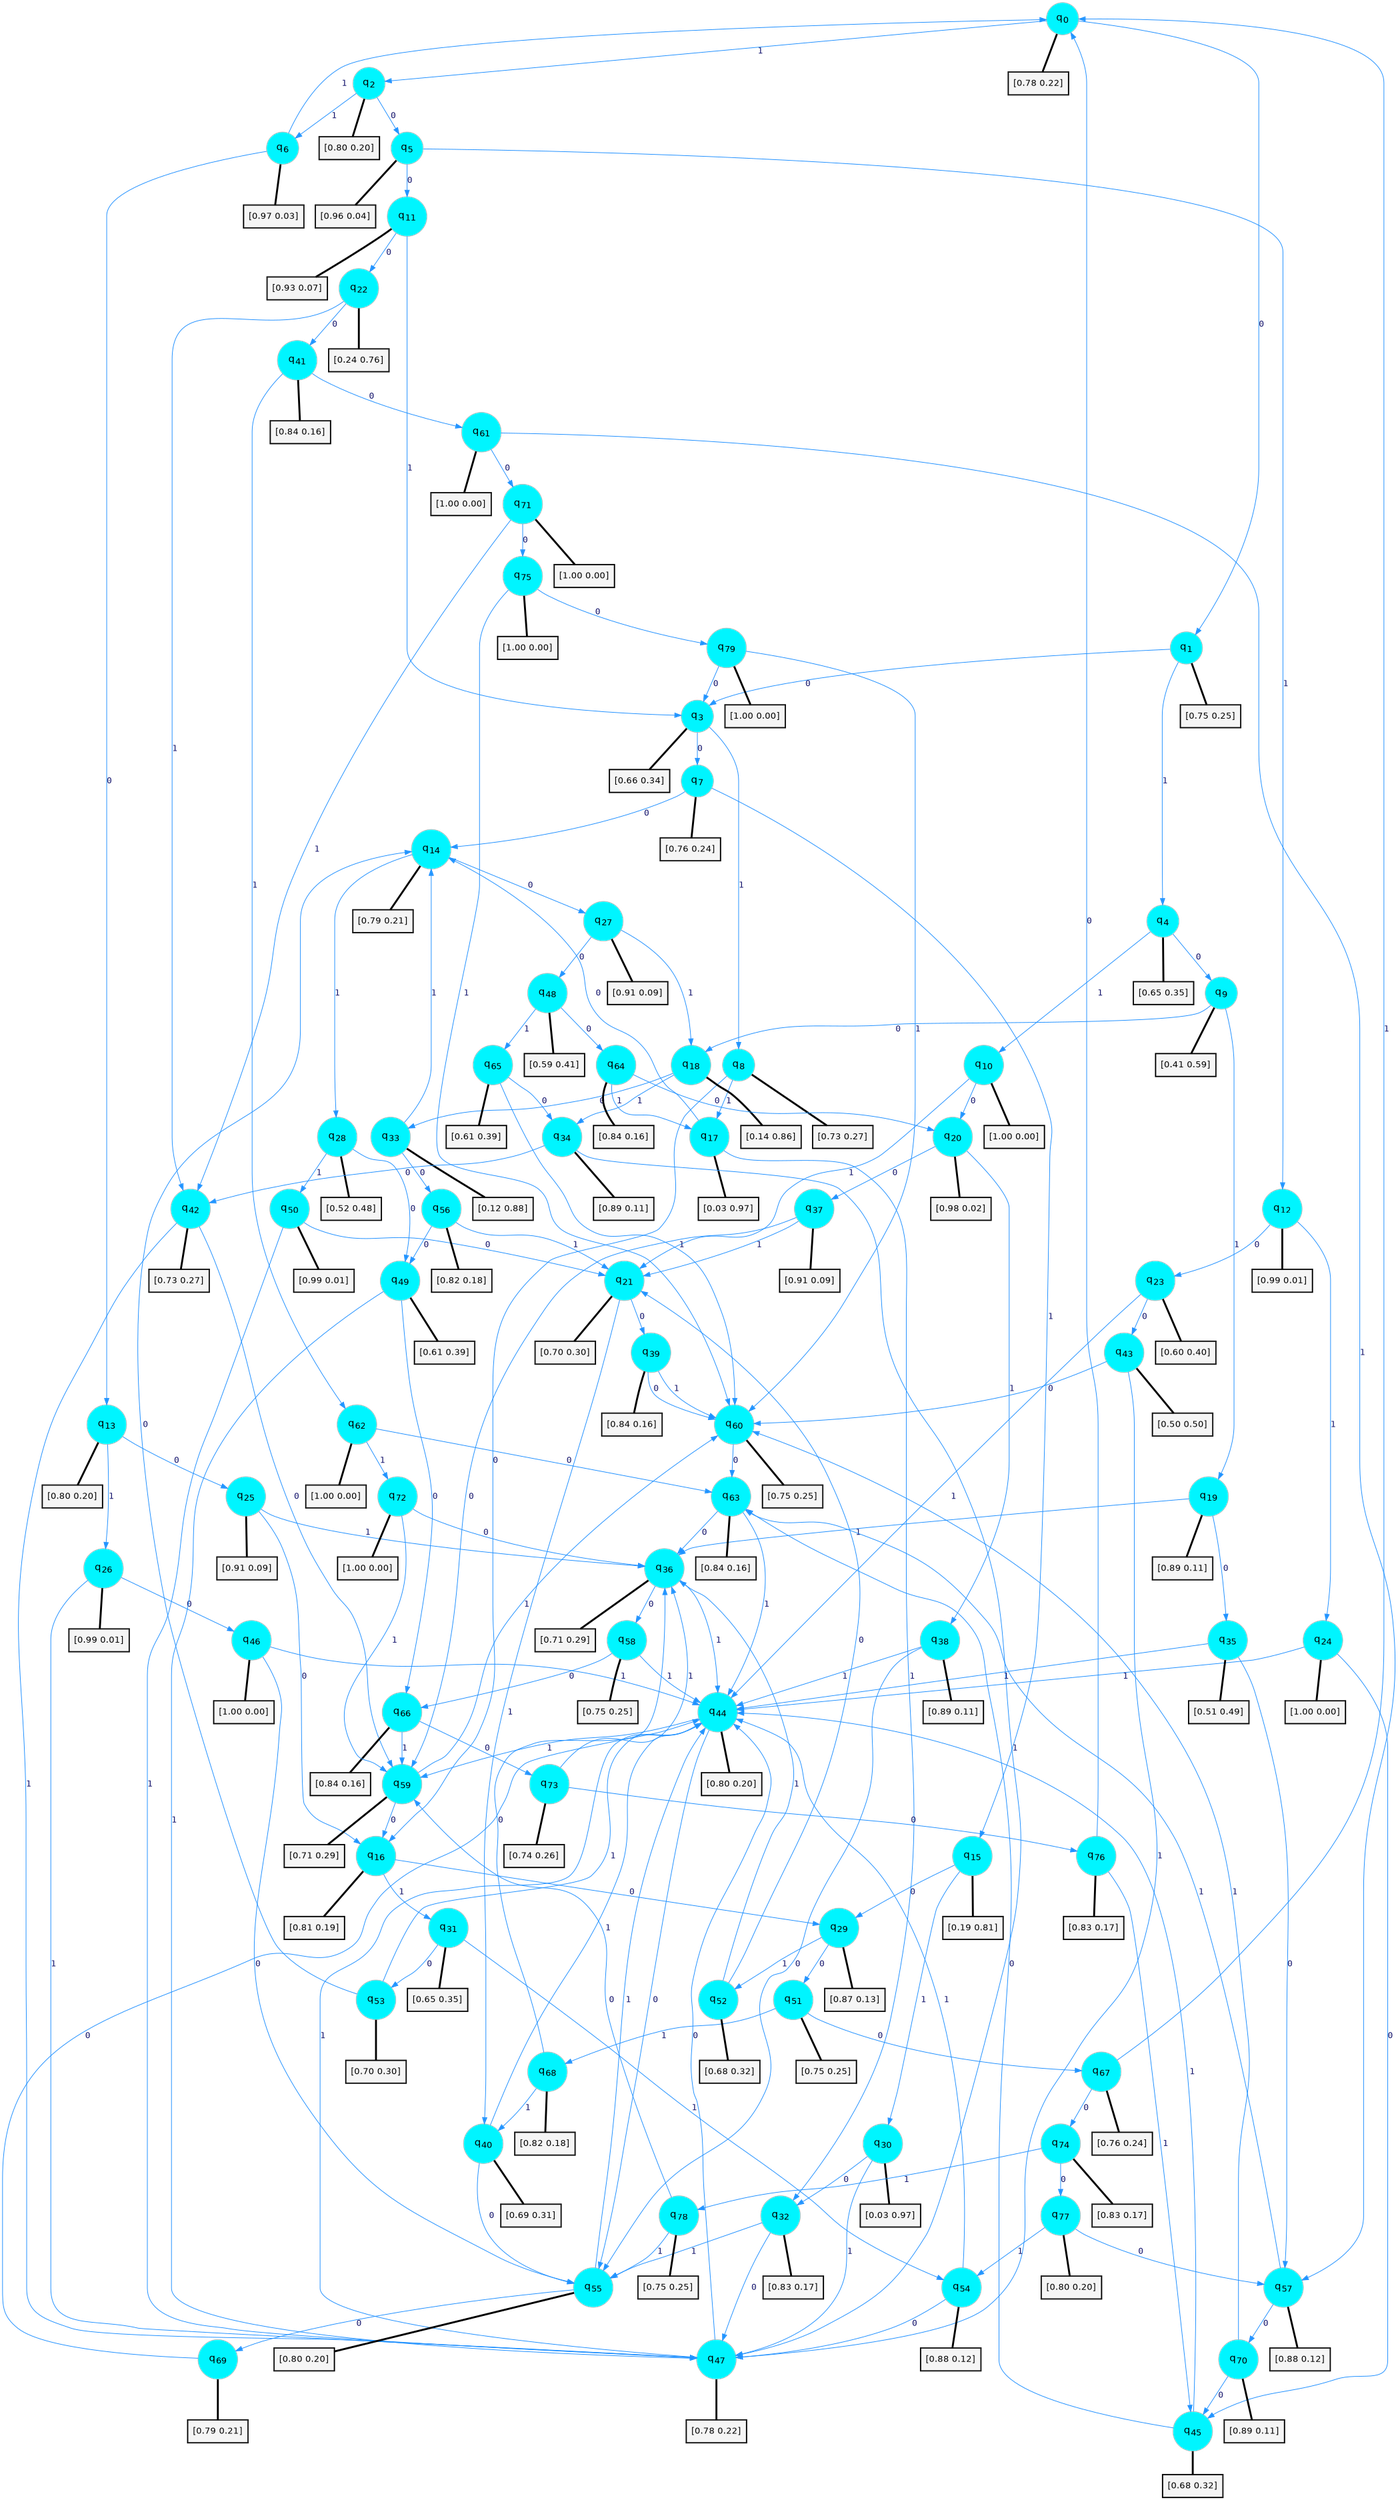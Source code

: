 digraph G {
graph [
bgcolor=transparent, dpi=300, rankdir=TD, size="40,25"];
node [
color=gray, fillcolor=turquoise1, fontcolor=black, fontname=Helvetica, fontsize=16, fontweight=bold, shape=circle, style=filled];
edge [
arrowsize=1, color=dodgerblue1, fontcolor=midnightblue, fontname=courier, fontweight=bold, penwidth=1, style=solid, weight=20];
0[label=<q<SUB>0</SUB>>];
1[label=<q<SUB>1</SUB>>];
2[label=<q<SUB>2</SUB>>];
3[label=<q<SUB>3</SUB>>];
4[label=<q<SUB>4</SUB>>];
5[label=<q<SUB>5</SUB>>];
6[label=<q<SUB>6</SUB>>];
7[label=<q<SUB>7</SUB>>];
8[label=<q<SUB>8</SUB>>];
9[label=<q<SUB>9</SUB>>];
10[label=<q<SUB>10</SUB>>];
11[label=<q<SUB>11</SUB>>];
12[label=<q<SUB>12</SUB>>];
13[label=<q<SUB>13</SUB>>];
14[label=<q<SUB>14</SUB>>];
15[label=<q<SUB>15</SUB>>];
16[label=<q<SUB>16</SUB>>];
17[label=<q<SUB>17</SUB>>];
18[label=<q<SUB>18</SUB>>];
19[label=<q<SUB>19</SUB>>];
20[label=<q<SUB>20</SUB>>];
21[label=<q<SUB>21</SUB>>];
22[label=<q<SUB>22</SUB>>];
23[label=<q<SUB>23</SUB>>];
24[label=<q<SUB>24</SUB>>];
25[label=<q<SUB>25</SUB>>];
26[label=<q<SUB>26</SUB>>];
27[label=<q<SUB>27</SUB>>];
28[label=<q<SUB>28</SUB>>];
29[label=<q<SUB>29</SUB>>];
30[label=<q<SUB>30</SUB>>];
31[label=<q<SUB>31</SUB>>];
32[label=<q<SUB>32</SUB>>];
33[label=<q<SUB>33</SUB>>];
34[label=<q<SUB>34</SUB>>];
35[label=<q<SUB>35</SUB>>];
36[label=<q<SUB>36</SUB>>];
37[label=<q<SUB>37</SUB>>];
38[label=<q<SUB>38</SUB>>];
39[label=<q<SUB>39</SUB>>];
40[label=<q<SUB>40</SUB>>];
41[label=<q<SUB>41</SUB>>];
42[label=<q<SUB>42</SUB>>];
43[label=<q<SUB>43</SUB>>];
44[label=<q<SUB>44</SUB>>];
45[label=<q<SUB>45</SUB>>];
46[label=<q<SUB>46</SUB>>];
47[label=<q<SUB>47</SUB>>];
48[label=<q<SUB>48</SUB>>];
49[label=<q<SUB>49</SUB>>];
50[label=<q<SUB>50</SUB>>];
51[label=<q<SUB>51</SUB>>];
52[label=<q<SUB>52</SUB>>];
53[label=<q<SUB>53</SUB>>];
54[label=<q<SUB>54</SUB>>];
55[label=<q<SUB>55</SUB>>];
56[label=<q<SUB>56</SUB>>];
57[label=<q<SUB>57</SUB>>];
58[label=<q<SUB>58</SUB>>];
59[label=<q<SUB>59</SUB>>];
60[label=<q<SUB>60</SUB>>];
61[label=<q<SUB>61</SUB>>];
62[label=<q<SUB>62</SUB>>];
63[label=<q<SUB>63</SUB>>];
64[label=<q<SUB>64</SUB>>];
65[label=<q<SUB>65</SUB>>];
66[label=<q<SUB>66</SUB>>];
67[label=<q<SUB>67</SUB>>];
68[label=<q<SUB>68</SUB>>];
69[label=<q<SUB>69</SUB>>];
70[label=<q<SUB>70</SUB>>];
71[label=<q<SUB>71</SUB>>];
72[label=<q<SUB>72</SUB>>];
73[label=<q<SUB>73</SUB>>];
74[label=<q<SUB>74</SUB>>];
75[label=<q<SUB>75</SUB>>];
76[label=<q<SUB>76</SUB>>];
77[label=<q<SUB>77</SUB>>];
78[label=<q<SUB>78</SUB>>];
79[label=<q<SUB>79</SUB>>];
80[label="[0.78 0.22]", shape=box,fontcolor=black, fontname=Helvetica, fontsize=14, penwidth=2, fillcolor=whitesmoke,color=black];
81[label="[0.75 0.25]", shape=box,fontcolor=black, fontname=Helvetica, fontsize=14, penwidth=2, fillcolor=whitesmoke,color=black];
82[label="[0.80 0.20]", shape=box,fontcolor=black, fontname=Helvetica, fontsize=14, penwidth=2, fillcolor=whitesmoke,color=black];
83[label="[0.66 0.34]", shape=box,fontcolor=black, fontname=Helvetica, fontsize=14, penwidth=2, fillcolor=whitesmoke,color=black];
84[label="[0.65 0.35]", shape=box,fontcolor=black, fontname=Helvetica, fontsize=14, penwidth=2, fillcolor=whitesmoke,color=black];
85[label="[0.96 0.04]", shape=box,fontcolor=black, fontname=Helvetica, fontsize=14, penwidth=2, fillcolor=whitesmoke,color=black];
86[label="[0.97 0.03]", shape=box,fontcolor=black, fontname=Helvetica, fontsize=14, penwidth=2, fillcolor=whitesmoke,color=black];
87[label="[0.76 0.24]", shape=box,fontcolor=black, fontname=Helvetica, fontsize=14, penwidth=2, fillcolor=whitesmoke,color=black];
88[label="[0.73 0.27]", shape=box,fontcolor=black, fontname=Helvetica, fontsize=14, penwidth=2, fillcolor=whitesmoke,color=black];
89[label="[0.41 0.59]", shape=box,fontcolor=black, fontname=Helvetica, fontsize=14, penwidth=2, fillcolor=whitesmoke,color=black];
90[label="[1.00 0.00]", shape=box,fontcolor=black, fontname=Helvetica, fontsize=14, penwidth=2, fillcolor=whitesmoke,color=black];
91[label="[0.93 0.07]", shape=box,fontcolor=black, fontname=Helvetica, fontsize=14, penwidth=2, fillcolor=whitesmoke,color=black];
92[label="[0.99 0.01]", shape=box,fontcolor=black, fontname=Helvetica, fontsize=14, penwidth=2, fillcolor=whitesmoke,color=black];
93[label="[0.80 0.20]", shape=box,fontcolor=black, fontname=Helvetica, fontsize=14, penwidth=2, fillcolor=whitesmoke,color=black];
94[label="[0.79 0.21]", shape=box,fontcolor=black, fontname=Helvetica, fontsize=14, penwidth=2, fillcolor=whitesmoke,color=black];
95[label="[0.19 0.81]", shape=box,fontcolor=black, fontname=Helvetica, fontsize=14, penwidth=2, fillcolor=whitesmoke,color=black];
96[label="[0.81 0.19]", shape=box,fontcolor=black, fontname=Helvetica, fontsize=14, penwidth=2, fillcolor=whitesmoke,color=black];
97[label="[0.03 0.97]", shape=box,fontcolor=black, fontname=Helvetica, fontsize=14, penwidth=2, fillcolor=whitesmoke,color=black];
98[label="[0.14 0.86]", shape=box,fontcolor=black, fontname=Helvetica, fontsize=14, penwidth=2, fillcolor=whitesmoke,color=black];
99[label="[0.89 0.11]", shape=box,fontcolor=black, fontname=Helvetica, fontsize=14, penwidth=2, fillcolor=whitesmoke,color=black];
100[label="[0.98 0.02]", shape=box,fontcolor=black, fontname=Helvetica, fontsize=14, penwidth=2, fillcolor=whitesmoke,color=black];
101[label="[0.70 0.30]", shape=box,fontcolor=black, fontname=Helvetica, fontsize=14, penwidth=2, fillcolor=whitesmoke,color=black];
102[label="[0.24 0.76]", shape=box,fontcolor=black, fontname=Helvetica, fontsize=14, penwidth=2, fillcolor=whitesmoke,color=black];
103[label="[0.60 0.40]", shape=box,fontcolor=black, fontname=Helvetica, fontsize=14, penwidth=2, fillcolor=whitesmoke,color=black];
104[label="[1.00 0.00]", shape=box,fontcolor=black, fontname=Helvetica, fontsize=14, penwidth=2, fillcolor=whitesmoke,color=black];
105[label="[0.91 0.09]", shape=box,fontcolor=black, fontname=Helvetica, fontsize=14, penwidth=2, fillcolor=whitesmoke,color=black];
106[label="[0.99 0.01]", shape=box,fontcolor=black, fontname=Helvetica, fontsize=14, penwidth=2, fillcolor=whitesmoke,color=black];
107[label="[0.91 0.09]", shape=box,fontcolor=black, fontname=Helvetica, fontsize=14, penwidth=2, fillcolor=whitesmoke,color=black];
108[label="[0.52 0.48]", shape=box,fontcolor=black, fontname=Helvetica, fontsize=14, penwidth=2, fillcolor=whitesmoke,color=black];
109[label="[0.87 0.13]", shape=box,fontcolor=black, fontname=Helvetica, fontsize=14, penwidth=2, fillcolor=whitesmoke,color=black];
110[label="[0.03 0.97]", shape=box,fontcolor=black, fontname=Helvetica, fontsize=14, penwidth=2, fillcolor=whitesmoke,color=black];
111[label="[0.65 0.35]", shape=box,fontcolor=black, fontname=Helvetica, fontsize=14, penwidth=2, fillcolor=whitesmoke,color=black];
112[label="[0.83 0.17]", shape=box,fontcolor=black, fontname=Helvetica, fontsize=14, penwidth=2, fillcolor=whitesmoke,color=black];
113[label="[0.12 0.88]", shape=box,fontcolor=black, fontname=Helvetica, fontsize=14, penwidth=2, fillcolor=whitesmoke,color=black];
114[label="[0.89 0.11]", shape=box,fontcolor=black, fontname=Helvetica, fontsize=14, penwidth=2, fillcolor=whitesmoke,color=black];
115[label="[0.51 0.49]", shape=box,fontcolor=black, fontname=Helvetica, fontsize=14, penwidth=2, fillcolor=whitesmoke,color=black];
116[label="[0.71 0.29]", shape=box,fontcolor=black, fontname=Helvetica, fontsize=14, penwidth=2, fillcolor=whitesmoke,color=black];
117[label="[0.91 0.09]", shape=box,fontcolor=black, fontname=Helvetica, fontsize=14, penwidth=2, fillcolor=whitesmoke,color=black];
118[label="[0.89 0.11]", shape=box,fontcolor=black, fontname=Helvetica, fontsize=14, penwidth=2, fillcolor=whitesmoke,color=black];
119[label="[0.84 0.16]", shape=box,fontcolor=black, fontname=Helvetica, fontsize=14, penwidth=2, fillcolor=whitesmoke,color=black];
120[label="[0.69 0.31]", shape=box,fontcolor=black, fontname=Helvetica, fontsize=14, penwidth=2, fillcolor=whitesmoke,color=black];
121[label="[0.84 0.16]", shape=box,fontcolor=black, fontname=Helvetica, fontsize=14, penwidth=2, fillcolor=whitesmoke,color=black];
122[label="[0.73 0.27]", shape=box,fontcolor=black, fontname=Helvetica, fontsize=14, penwidth=2, fillcolor=whitesmoke,color=black];
123[label="[0.50 0.50]", shape=box,fontcolor=black, fontname=Helvetica, fontsize=14, penwidth=2, fillcolor=whitesmoke,color=black];
124[label="[0.80 0.20]", shape=box,fontcolor=black, fontname=Helvetica, fontsize=14, penwidth=2, fillcolor=whitesmoke,color=black];
125[label="[0.68 0.32]", shape=box,fontcolor=black, fontname=Helvetica, fontsize=14, penwidth=2, fillcolor=whitesmoke,color=black];
126[label="[1.00 0.00]", shape=box,fontcolor=black, fontname=Helvetica, fontsize=14, penwidth=2, fillcolor=whitesmoke,color=black];
127[label="[0.78 0.22]", shape=box,fontcolor=black, fontname=Helvetica, fontsize=14, penwidth=2, fillcolor=whitesmoke,color=black];
128[label="[0.59 0.41]", shape=box,fontcolor=black, fontname=Helvetica, fontsize=14, penwidth=2, fillcolor=whitesmoke,color=black];
129[label="[0.61 0.39]", shape=box,fontcolor=black, fontname=Helvetica, fontsize=14, penwidth=2, fillcolor=whitesmoke,color=black];
130[label="[0.99 0.01]", shape=box,fontcolor=black, fontname=Helvetica, fontsize=14, penwidth=2, fillcolor=whitesmoke,color=black];
131[label="[0.75 0.25]", shape=box,fontcolor=black, fontname=Helvetica, fontsize=14, penwidth=2, fillcolor=whitesmoke,color=black];
132[label="[0.68 0.32]", shape=box,fontcolor=black, fontname=Helvetica, fontsize=14, penwidth=2, fillcolor=whitesmoke,color=black];
133[label="[0.70 0.30]", shape=box,fontcolor=black, fontname=Helvetica, fontsize=14, penwidth=2, fillcolor=whitesmoke,color=black];
134[label="[0.88 0.12]", shape=box,fontcolor=black, fontname=Helvetica, fontsize=14, penwidth=2, fillcolor=whitesmoke,color=black];
135[label="[0.80 0.20]", shape=box,fontcolor=black, fontname=Helvetica, fontsize=14, penwidth=2, fillcolor=whitesmoke,color=black];
136[label="[0.82 0.18]", shape=box,fontcolor=black, fontname=Helvetica, fontsize=14, penwidth=2, fillcolor=whitesmoke,color=black];
137[label="[0.88 0.12]", shape=box,fontcolor=black, fontname=Helvetica, fontsize=14, penwidth=2, fillcolor=whitesmoke,color=black];
138[label="[0.75 0.25]", shape=box,fontcolor=black, fontname=Helvetica, fontsize=14, penwidth=2, fillcolor=whitesmoke,color=black];
139[label="[0.71 0.29]", shape=box,fontcolor=black, fontname=Helvetica, fontsize=14, penwidth=2, fillcolor=whitesmoke,color=black];
140[label="[0.75 0.25]", shape=box,fontcolor=black, fontname=Helvetica, fontsize=14, penwidth=2, fillcolor=whitesmoke,color=black];
141[label="[1.00 0.00]", shape=box,fontcolor=black, fontname=Helvetica, fontsize=14, penwidth=2, fillcolor=whitesmoke,color=black];
142[label="[1.00 0.00]", shape=box,fontcolor=black, fontname=Helvetica, fontsize=14, penwidth=2, fillcolor=whitesmoke,color=black];
143[label="[0.84 0.16]", shape=box,fontcolor=black, fontname=Helvetica, fontsize=14, penwidth=2, fillcolor=whitesmoke,color=black];
144[label="[0.84 0.16]", shape=box,fontcolor=black, fontname=Helvetica, fontsize=14, penwidth=2, fillcolor=whitesmoke,color=black];
145[label="[0.61 0.39]", shape=box,fontcolor=black, fontname=Helvetica, fontsize=14, penwidth=2, fillcolor=whitesmoke,color=black];
146[label="[0.84 0.16]", shape=box,fontcolor=black, fontname=Helvetica, fontsize=14, penwidth=2, fillcolor=whitesmoke,color=black];
147[label="[0.76 0.24]", shape=box,fontcolor=black, fontname=Helvetica, fontsize=14, penwidth=2, fillcolor=whitesmoke,color=black];
148[label="[0.82 0.18]", shape=box,fontcolor=black, fontname=Helvetica, fontsize=14, penwidth=2, fillcolor=whitesmoke,color=black];
149[label="[0.79 0.21]", shape=box,fontcolor=black, fontname=Helvetica, fontsize=14, penwidth=2, fillcolor=whitesmoke,color=black];
150[label="[0.89 0.11]", shape=box,fontcolor=black, fontname=Helvetica, fontsize=14, penwidth=2, fillcolor=whitesmoke,color=black];
151[label="[1.00 0.00]", shape=box,fontcolor=black, fontname=Helvetica, fontsize=14, penwidth=2, fillcolor=whitesmoke,color=black];
152[label="[1.00 0.00]", shape=box,fontcolor=black, fontname=Helvetica, fontsize=14, penwidth=2, fillcolor=whitesmoke,color=black];
153[label="[0.74 0.26]", shape=box,fontcolor=black, fontname=Helvetica, fontsize=14, penwidth=2, fillcolor=whitesmoke,color=black];
154[label="[0.83 0.17]", shape=box,fontcolor=black, fontname=Helvetica, fontsize=14, penwidth=2, fillcolor=whitesmoke,color=black];
155[label="[1.00 0.00]", shape=box,fontcolor=black, fontname=Helvetica, fontsize=14, penwidth=2, fillcolor=whitesmoke,color=black];
156[label="[0.83 0.17]", shape=box,fontcolor=black, fontname=Helvetica, fontsize=14, penwidth=2, fillcolor=whitesmoke,color=black];
157[label="[0.80 0.20]", shape=box,fontcolor=black, fontname=Helvetica, fontsize=14, penwidth=2, fillcolor=whitesmoke,color=black];
158[label="[0.75 0.25]", shape=box,fontcolor=black, fontname=Helvetica, fontsize=14, penwidth=2, fillcolor=whitesmoke,color=black];
159[label="[1.00 0.00]", shape=box,fontcolor=black, fontname=Helvetica, fontsize=14, penwidth=2, fillcolor=whitesmoke,color=black];
0->1 [label=0];
0->2 [label=1];
0->80 [arrowhead=none, penwidth=3,color=black];
1->3 [label=0];
1->4 [label=1];
1->81 [arrowhead=none, penwidth=3,color=black];
2->5 [label=0];
2->6 [label=1];
2->82 [arrowhead=none, penwidth=3,color=black];
3->7 [label=0];
3->8 [label=1];
3->83 [arrowhead=none, penwidth=3,color=black];
4->9 [label=0];
4->10 [label=1];
4->84 [arrowhead=none, penwidth=3,color=black];
5->11 [label=0];
5->12 [label=1];
5->85 [arrowhead=none, penwidth=3,color=black];
6->13 [label=0];
6->0 [label=1];
6->86 [arrowhead=none, penwidth=3,color=black];
7->14 [label=0];
7->15 [label=1];
7->87 [arrowhead=none, penwidth=3,color=black];
8->16 [label=0];
8->17 [label=1];
8->88 [arrowhead=none, penwidth=3,color=black];
9->18 [label=0];
9->19 [label=1];
9->89 [arrowhead=none, penwidth=3,color=black];
10->20 [label=0];
10->21 [label=1];
10->90 [arrowhead=none, penwidth=3,color=black];
11->22 [label=0];
11->3 [label=1];
11->91 [arrowhead=none, penwidth=3,color=black];
12->23 [label=0];
12->24 [label=1];
12->92 [arrowhead=none, penwidth=3,color=black];
13->25 [label=0];
13->26 [label=1];
13->93 [arrowhead=none, penwidth=3,color=black];
14->27 [label=0];
14->28 [label=1];
14->94 [arrowhead=none, penwidth=3,color=black];
15->29 [label=0];
15->30 [label=1];
15->95 [arrowhead=none, penwidth=3,color=black];
16->29 [label=0];
16->31 [label=1];
16->96 [arrowhead=none, penwidth=3,color=black];
17->14 [label=0];
17->32 [label=1];
17->97 [arrowhead=none, penwidth=3,color=black];
18->33 [label=0];
18->34 [label=1];
18->98 [arrowhead=none, penwidth=3,color=black];
19->35 [label=0];
19->36 [label=1];
19->99 [arrowhead=none, penwidth=3,color=black];
20->37 [label=0];
20->38 [label=1];
20->100 [arrowhead=none, penwidth=3,color=black];
21->39 [label=0];
21->40 [label=1];
21->101 [arrowhead=none, penwidth=3,color=black];
22->41 [label=0];
22->42 [label=1];
22->102 [arrowhead=none, penwidth=3,color=black];
23->43 [label=0];
23->44 [label=1];
23->103 [arrowhead=none, penwidth=3,color=black];
24->45 [label=0];
24->44 [label=1];
24->104 [arrowhead=none, penwidth=3,color=black];
25->16 [label=0];
25->36 [label=1];
25->105 [arrowhead=none, penwidth=3,color=black];
26->46 [label=0];
26->47 [label=1];
26->106 [arrowhead=none, penwidth=3,color=black];
27->48 [label=0];
27->18 [label=1];
27->107 [arrowhead=none, penwidth=3,color=black];
28->49 [label=0];
28->50 [label=1];
28->108 [arrowhead=none, penwidth=3,color=black];
29->51 [label=0];
29->52 [label=1];
29->109 [arrowhead=none, penwidth=3,color=black];
30->32 [label=0];
30->47 [label=1];
30->110 [arrowhead=none, penwidth=3,color=black];
31->53 [label=0];
31->54 [label=1];
31->111 [arrowhead=none, penwidth=3,color=black];
32->47 [label=0];
32->55 [label=1];
32->112 [arrowhead=none, penwidth=3,color=black];
33->56 [label=0];
33->14 [label=1];
33->113 [arrowhead=none, penwidth=3,color=black];
34->42 [label=0];
34->47 [label=1];
34->114 [arrowhead=none, penwidth=3,color=black];
35->57 [label=0];
35->44 [label=1];
35->115 [arrowhead=none, penwidth=3,color=black];
36->58 [label=0];
36->44 [label=1];
36->116 [arrowhead=none, penwidth=3,color=black];
37->59 [label=0];
37->21 [label=1];
37->117 [arrowhead=none, penwidth=3,color=black];
38->55 [label=0];
38->44 [label=1];
38->118 [arrowhead=none, penwidth=3,color=black];
39->60 [label=0];
39->60 [label=1];
39->119 [arrowhead=none, penwidth=3,color=black];
40->55 [label=0];
40->44 [label=1];
40->120 [arrowhead=none, penwidth=3,color=black];
41->61 [label=0];
41->62 [label=1];
41->121 [arrowhead=none, penwidth=3,color=black];
42->59 [label=0];
42->47 [label=1];
42->122 [arrowhead=none, penwidth=3,color=black];
43->60 [label=0];
43->47 [label=1];
43->123 [arrowhead=none, penwidth=3,color=black];
44->55 [label=0];
44->59 [label=1];
44->124 [arrowhead=none, penwidth=3,color=black];
45->63 [label=0];
45->44 [label=1];
45->125 [arrowhead=none, penwidth=3,color=black];
46->55 [label=0];
46->44 [label=1];
46->126 [arrowhead=none, penwidth=3,color=black];
47->44 [label=0];
47->44 [label=1];
47->127 [arrowhead=none, penwidth=3,color=black];
48->64 [label=0];
48->65 [label=1];
48->128 [arrowhead=none, penwidth=3,color=black];
49->66 [label=0];
49->47 [label=1];
49->129 [arrowhead=none, penwidth=3,color=black];
50->21 [label=0];
50->47 [label=1];
50->130 [arrowhead=none, penwidth=3,color=black];
51->67 [label=0];
51->68 [label=1];
51->131 [arrowhead=none, penwidth=3,color=black];
52->21 [label=0];
52->36 [label=1];
52->132 [arrowhead=none, penwidth=3,color=black];
53->14 [label=0];
53->44 [label=1];
53->133 [arrowhead=none, penwidth=3,color=black];
54->47 [label=0];
54->44 [label=1];
54->134 [arrowhead=none, penwidth=3,color=black];
55->69 [label=0];
55->44 [label=1];
55->135 [arrowhead=none, penwidth=3,color=black];
56->49 [label=0];
56->21 [label=1];
56->136 [arrowhead=none, penwidth=3,color=black];
57->70 [label=0];
57->63 [label=1];
57->137 [arrowhead=none, penwidth=3,color=black];
58->66 [label=0];
58->44 [label=1];
58->138 [arrowhead=none, penwidth=3,color=black];
59->16 [label=0];
59->60 [label=1];
59->139 [arrowhead=none, penwidth=3,color=black];
60->63 [label=0];
60->140 [arrowhead=none, penwidth=3,color=black];
61->71 [label=0];
61->57 [label=1];
61->141 [arrowhead=none, penwidth=3,color=black];
62->63 [label=0];
62->72 [label=1];
62->142 [arrowhead=none, penwidth=3,color=black];
63->36 [label=0];
63->44 [label=1];
63->143 [arrowhead=none, penwidth=3,color=black];
64->20 [label=0];
64->17 [label=1];
64->144 [arrowhead=none, penwidth=3,color=black];
65->34 [label=0];
65->60 [label=1];
65->145 [arrowhead=none, penwidth=3,color=black];
66->73 [label=0];
66->59 [label=1];
66->146 [arrowhead=none, penwidth=3,color=black];
67->74 [label=0];
67->0 [label=1];
67->147 [arrowhead=none, penwidth=3,color=black];
68->36 [label=0];
68->40 [label=1];
68->148 [arrowhead=none, penwidth=3,color=black];
69->44 [label=0];
69->149 [arrowhead=none, penwidth=3,color=black];
70->45 [label=0];
70->60 [label=1];
70->150 [arrowhead=none, penwidth=3,color=black];
71->75 [label=0];
71->42 [label=1];
71->151 [arrowhead=none, penwidth=3,color=black];
72->36 [label=0];
72->59 [label=1];
72->152 [arrowhead=none, penwidth=3,color=black];
73->76 [label=0];
73->36 [label=1];
73->153 [arrowhead=none, penwidth=3,color=black];
74->77 [label=0];
74->78 [label=1];
74->154 [arrowhead=none, penwidth=3,color=black];
75->79 [label=0];
75->60 [label=1];
75->155 [arrowhead=none, penwidth=3,color=black];
76->0 [label=0];
76->45 [label=1];
76->156 [arrowhead=none, penwidth=3,color=black];
77->57 [label=0];
77->54 [label=1];
77->157 [arrowhead=none, penwidth=3,color=black];
78->59 [label=0];
78->55 [label=1];
78->158 [arrowhead=none, penwidth=3,color=black];
79->3 [label=0];
79->60 [label=1];
79->159 [arrowhead=none, penwidth=3,color=black];
}
